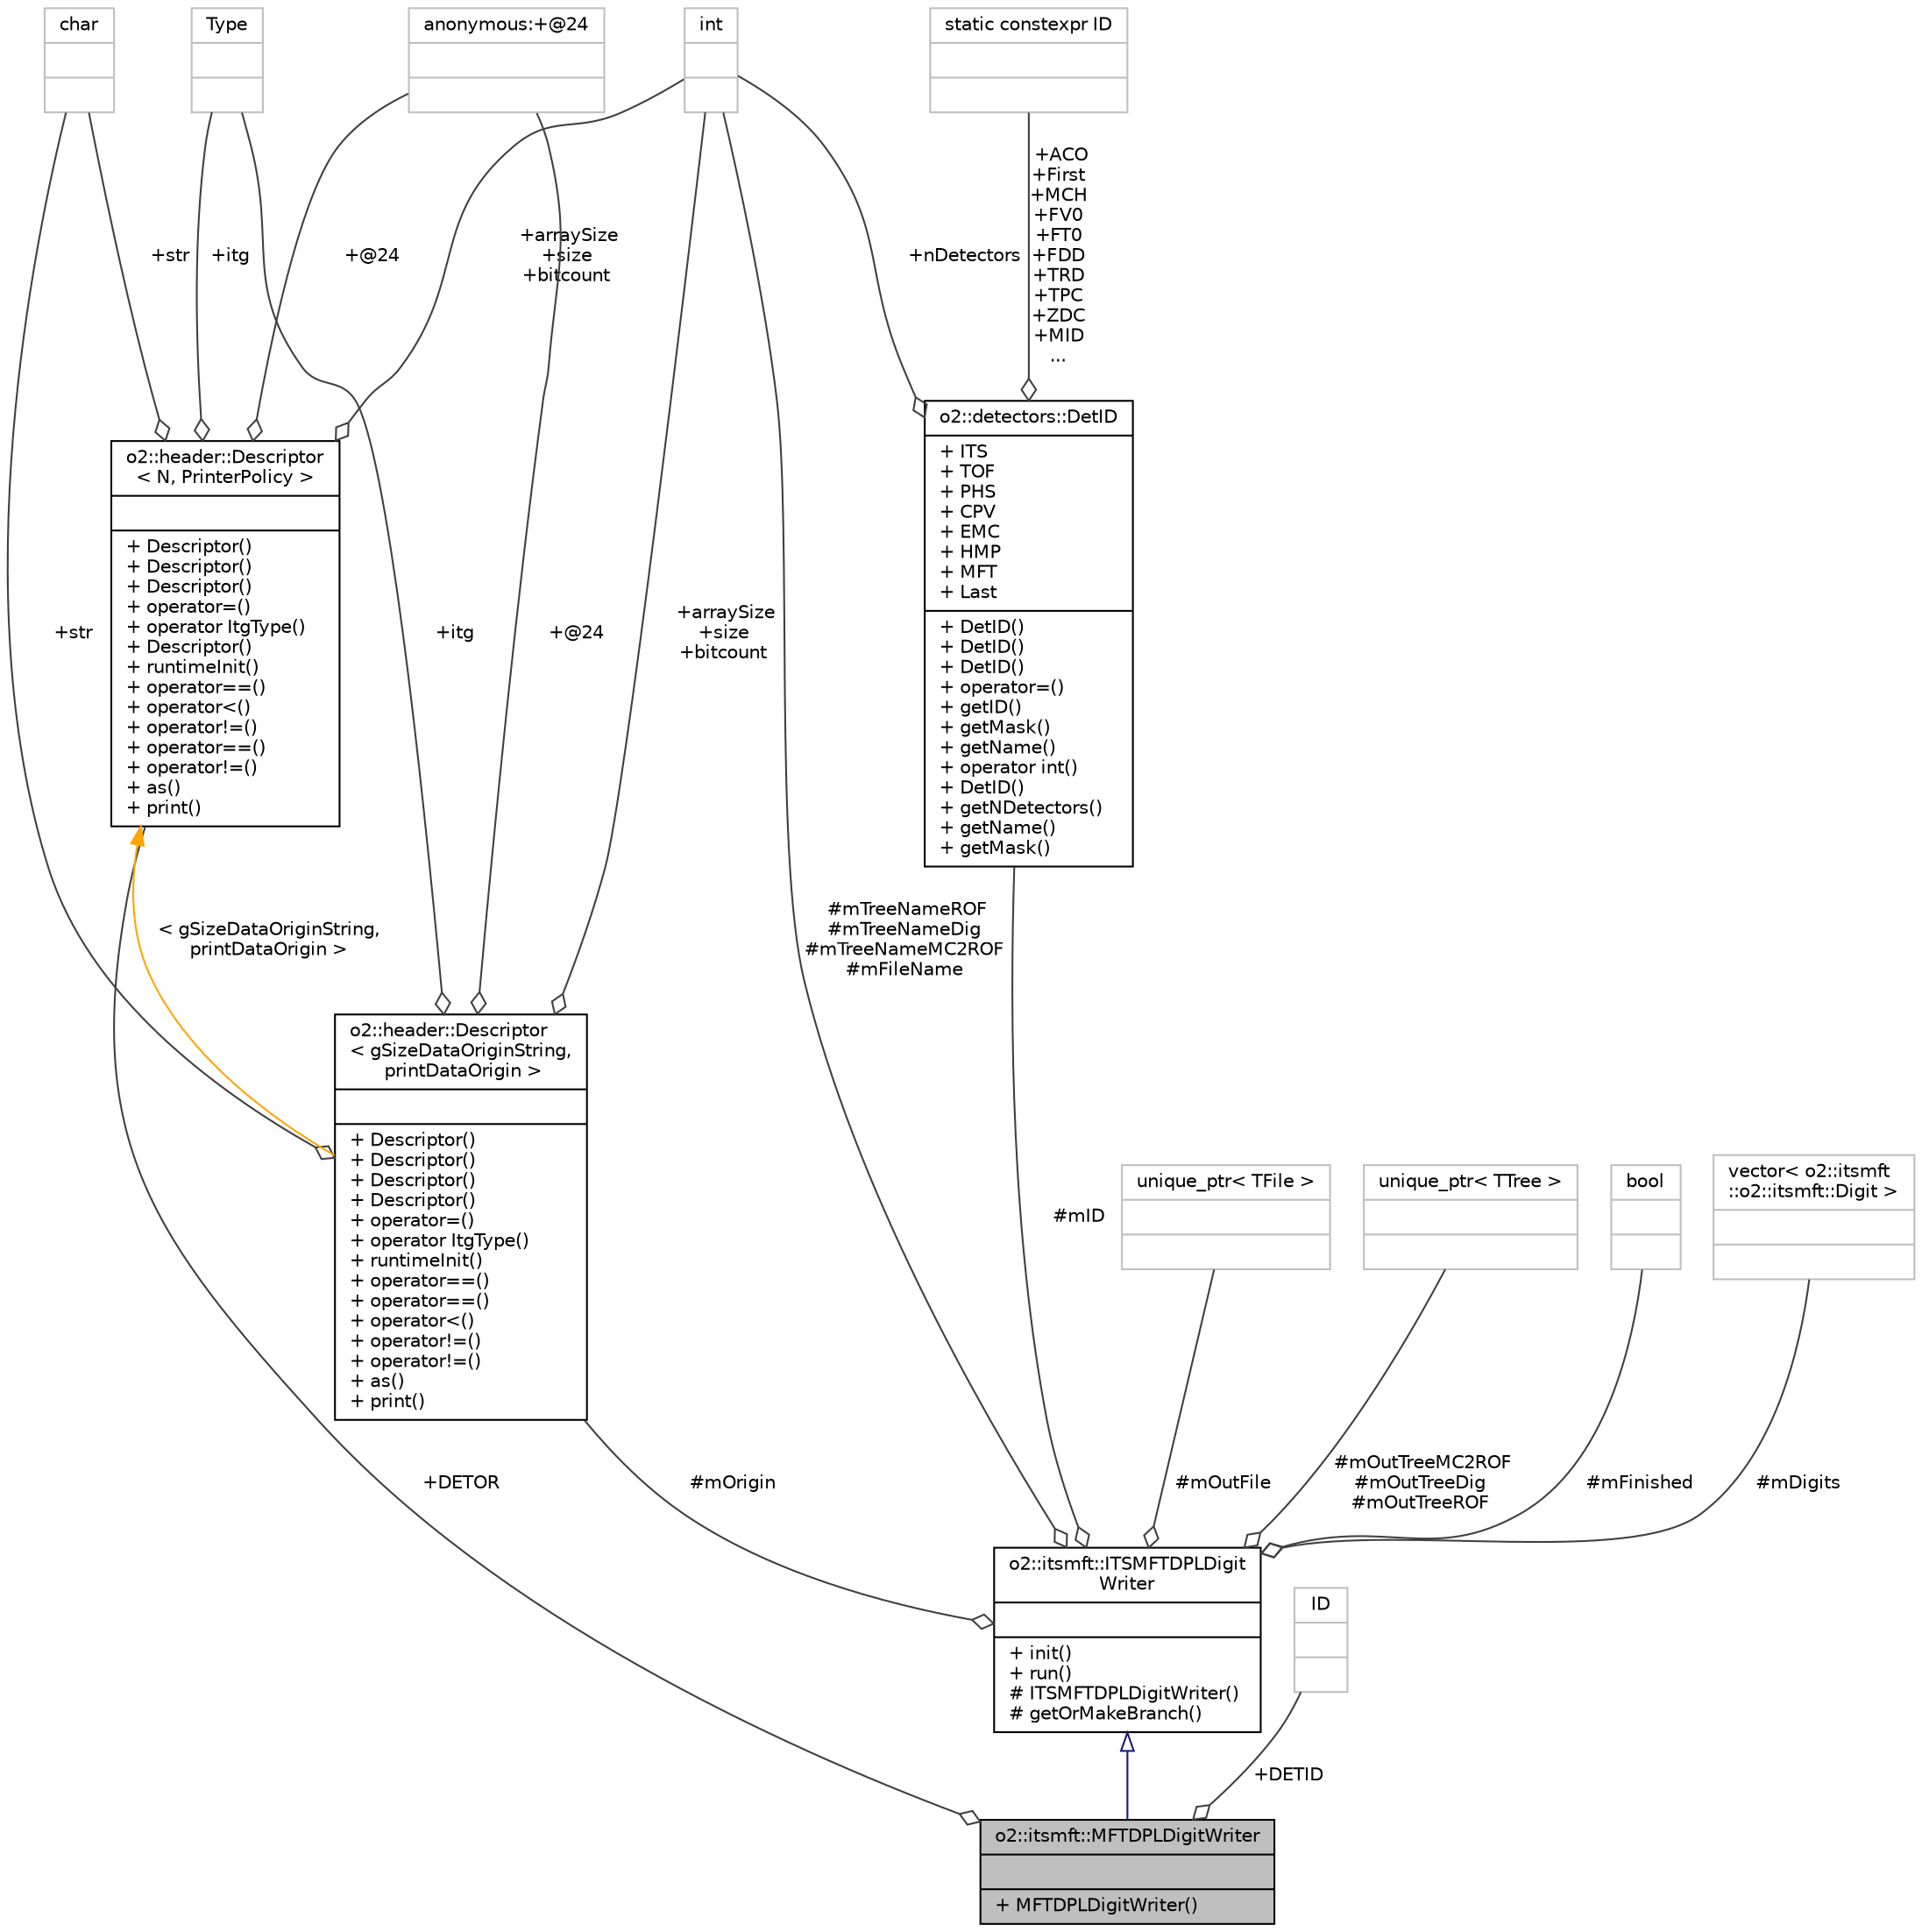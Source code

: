 digraph "o2::itsmft::MFTDPLDigitWriter"
{
 // INTERACTIVE_SVG=YES
  bgcolor="transparent";
  edge [fontname="Helvetica",fontsize="10",labelfontname="Helvetica",labelfontsize="10"];
  node [fontname="Helvetica",fontsize="10",shape=record];
  Node1 [label="{o2::itsmft::MFTDPLDigitWriter\n||+ MFTDPLDigitWriter()\l}",height=0.2,width=0.4,color="black", fillcolor="grey75", style="filled", fontcolor="black"];
  Node2 -> Node1 [dir="back",color="midnightblue",fontsize="10",style="solid",arrowtail="onormal",fontname="Helvetica"];
  Node2 [label="{o2::itsmft::ITSMFTDPLDigit\lWriter\n||+ init()\l+ run()\l# ITSMFTDPLDigitWriter()\l# getOrMakeBranch()\l}",height=0.2,width=0.4,color="black",URL="$da/dc9/classo2_1_1itsmft_1_1ITSMFTDPLDigitWriter.html"];
  Node3 -> Node2 [color="grey25",fontsize="10",style="solid",label=" #mDigits" ,arrowhead="odiamond",fontname="Helvetica"];
  Node3 [label="{vector\< o2::itsmft\l::o2::itsmft::Digit \>\n||}",height=0.2,width=0.4,color="grey75"];
  Node4 -> Node2 [color="grey25",fontsize="10",style="solid",label=" #mOrigin" ,arrowhead="odiamond",fontname="Helvetica"];
  Node4 [label="{o2::header::Descriptor\l\< gSizeDataOriginString,\l printDataOrigin \>\n||+ Descriptor()\l+ Descriptor()\l+ Descriptor()\l+ Descriptor()\l+ operator=()\l+ operator ItgType()\l+ runtimeInit()\l+ operator==()\l+ operator==()\l+ operator\<()\l+ operator!=()\l+ operator!=()\l+ as()\l+ print()\l}",height=0.2,width=0.4,color="black",URL="$d9/db3/structo2_1_1header_1_1Descriptor.html"];
  Node5 -> Node4 [color="grey25",fontsize="10",style="solid",label=" +itg" ,arrowhead="odiamond",fontname="Helvetica"];
  Node5 [label="{Type\n||}",height=0.2,width=0.4,color="grey75"];
  Node6 -> Node4 [color="grey25",fontsize="10",style="solid",label=" +str" ,arrowhead="odiamond",fontname="Helvetica"];
  Node6 [label="{char\n||}",height=0.2,width=0.4,color="grey75"];
  Node7 -> Node4 [color="grey25",fontsize="10",style="solid",label=" +arraySize\n+size\n+bitcount" ,arrowhead="odiamond",fontname="Helvetica"];
  Node7 [label="{int\n||}",height=0.2,width=0.4,color="grey75"];
  Node8 -> Node4 [color="grey25",fontsize="10",style="solid",label=" +@24" ,arrowhead="odiamond",fontname="Helvetica"];
  Node8 [label="{anonymous:+@24\n||}",height=0.2,width=0.4,color="grey75"];
  Node9 -> Node4 [dir="back",color="orange",fontsize="10",style="solid",label=" \< gSizeDataOriginString,\l printDataOrigin \>" ,fontname="Helvetica"];
  Node9 [label="{o2::header::Descriptor\l\< N, PrinterPolicy \>\n||+ Descriptor()\l+ Descriptor()\l+ Descriptor()\l+ operator=()\l+ operator ItgType()\l+ Descriptor()\l+ runtimeInit()\l+ operator==()\l+ operator\<()\l+ operator!=()\l+ operator==()\l+ operator!=()\l+ as()\l+ print()\l}",height=0.2,width=0.4,color="black",URL="$d9/db3/structo2_1_1header_1_1Descriptor.html"];
  Node5 -> Node9 [color="grey25",fontsize="10",style="solid",label=" +itg" ,arrowhead="odiamond",fontname="Helvetica"];
  Node6 -> Node9 [color="grey25",fontsize="10",style="solid",label=" +str" ,arrowhead="odiamond",fontname="Helvetica"];
  Node7 -> Node9 [color="grey25",fontsize="10",style="solid",label=" +arraySize\n+size\n+bitcount" ,arrowhead="odiamond",fontname="Helvetica"];
  Node8 -> Node9 [color="grey25",fontsize="10",style="solid",label=" +@24" ,arrowhead="odiamond",fontname="Helvetica"];
  Node10 -> Node2 [color="grey25",fontsize="10",style="solid",label=" #mOutFile" ,arrowhead="odiamond",fontname="Helvetica"];
  Node10 [label="{unique_ptr\< TFile \>\n||}",height=0.2,width=0.4,color="grey75"];
  Node11 -> Node2 [color="grey25",fontsize="10",style="solid",label=" #mID" ,arrowhead="odiamond",fontname="Helvetica"];
  Node11 [label="{o2::detectors::DetID\n|+ ITS\l+ TOF\l+ PHS\l+ CPV\l+ EMC\l+ HMP\l+ MFT\l+ Last\l|+ DetID()\l+ DetID()\l+ DetID()\l+ operator=()\l+ getID()\l+ getMask()\l+ getName()\l+ operator int()\l+ DetID()\l+ getNDetectors()\l+ getName()\l+ getMask()\l}",height=0.2,width=0.4,color="black",URL="$d6/dd5/classo2_1_1detectors_1_1DetID.html",tooltip="Static class with identifiers, bitmasks and names for ALICE detectors. "];
  Node12 -> Node11 [color="grey25",fontsize="10",style="solid",label=" +ACO\n+First\n+MCH\n+FV0\n+FT0\n+FDD\n+TRD\n+TPC\n+ZDC\n+MID\n..." ,arrowhead="odiamond",fontname="Helvetica"];
  Node12 [label="{static constexpr ID\n||}",height=0.2,width=0.4,color="grey75"];
  Node7 -> Node11 [color="grey25",fontsize="10",style="solid",label=" +nDetectors" ,arrowhead="odiamond",fontname="Helvetica"];
  Node13 -> Node2 [color="grey25",fontsize="10",style="solid",label=" #mOutTreeMC2ROF\n#mOutTreeDig\n#mOutTreeROF" ,arrowhead="odiamond",fontname="Helvetica"];
  Node13 [label="{unique_ptr\< TTree \>\n||}",height=0.2,width=0.4,color="grey75"];
  Node7 -> Node2 [color="grey25",fontsize="10",style="solid",label=" #mTreeNameROF\n#mTreeNameDig\n#mTreeNameMC2ROF\n#mFileName" ,arrowhead="odiamond",fontname="Helvetica"];
  Node14 -> Node2 [color="grey25",fontsize="10",style="solid",label=" #mFinished" ,arrowhead="odiamond",fontname="Helvetica"];
  Node14 [label="{bool\n||}",height=0.2,width=0.4,color="grey75"];
  Node15 -> Node1 [color="grey25",fontsize="10",style="solid",label=" +DETID" ,arrowhead="odiamond",fontname="Helvetica"];
  Node15 [label="{ID\n||}",height=0.2,width=0.4,color="grey75"];
  Node9 -> Node1 [color="grey25",fontsize="10",style="solid",label=" +DETOR" ,arrowhead="odiamond",fontname="Helvetica"];
}
